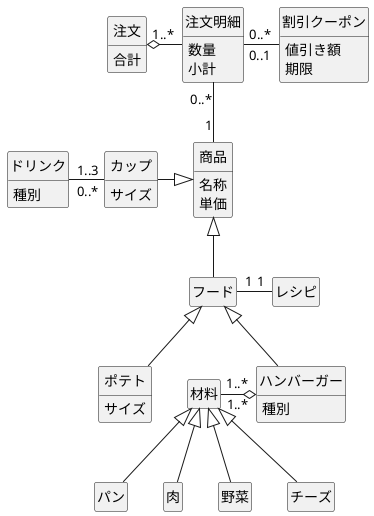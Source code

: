 @startuml
hide circle
hide empty methods

class 注文{
    合計
}

class 注文明細{
    数量
    小計
}

class 割引クーポン{
    値引き額
    期限
}

class 商品{
    名称
    単価
}

class カップ{
    サイズ
}

class ドリンク{
    種別
}

class 材料{

}
class ハンバーガー{
    種別
}

class ポテト{
    サイズ
}


hide empty fields

class フード{

}

class レシピ{

}

class パン{

}

class 肉{

}

class 野菜{

}

class チーズ{

}
注文 "1..*" o-  注文明細
注文明細 "0..*"-"0..1" 割引クーポン
注文明細 "0..*"--"1" 商品
カップ -|> 商品
ドリンク "1..3"-"0..*" カップ 
フード "1"-"1" レシピ
商品 <|-- フード
フード <|-- ハンバーガー
フード <|-- ポテト
材料 "1..*" -o "1..*" ハンバーガー
材料 <|-- パン 
材料 <|-- 肉
材料 <|-- 野菜
材料 <|-- チーズ
@enduml